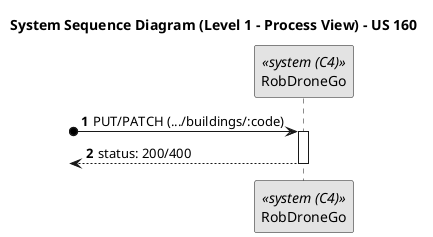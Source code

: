 @startuml
skinparam monochrome true
skinparam packageStyle rectangle
skinparam shadowing false

title System Sequence Diagram (Level 1 - Process View) - US 160
autonumber

participant "RobDroneGo" as Sistema <<system (C4)>>

?o-> Sistema : PUT/PATCH (.../buildings/:code)
activate Sistema

<-- Sistema : status: 200/400
deactivate Sistema

@enduml